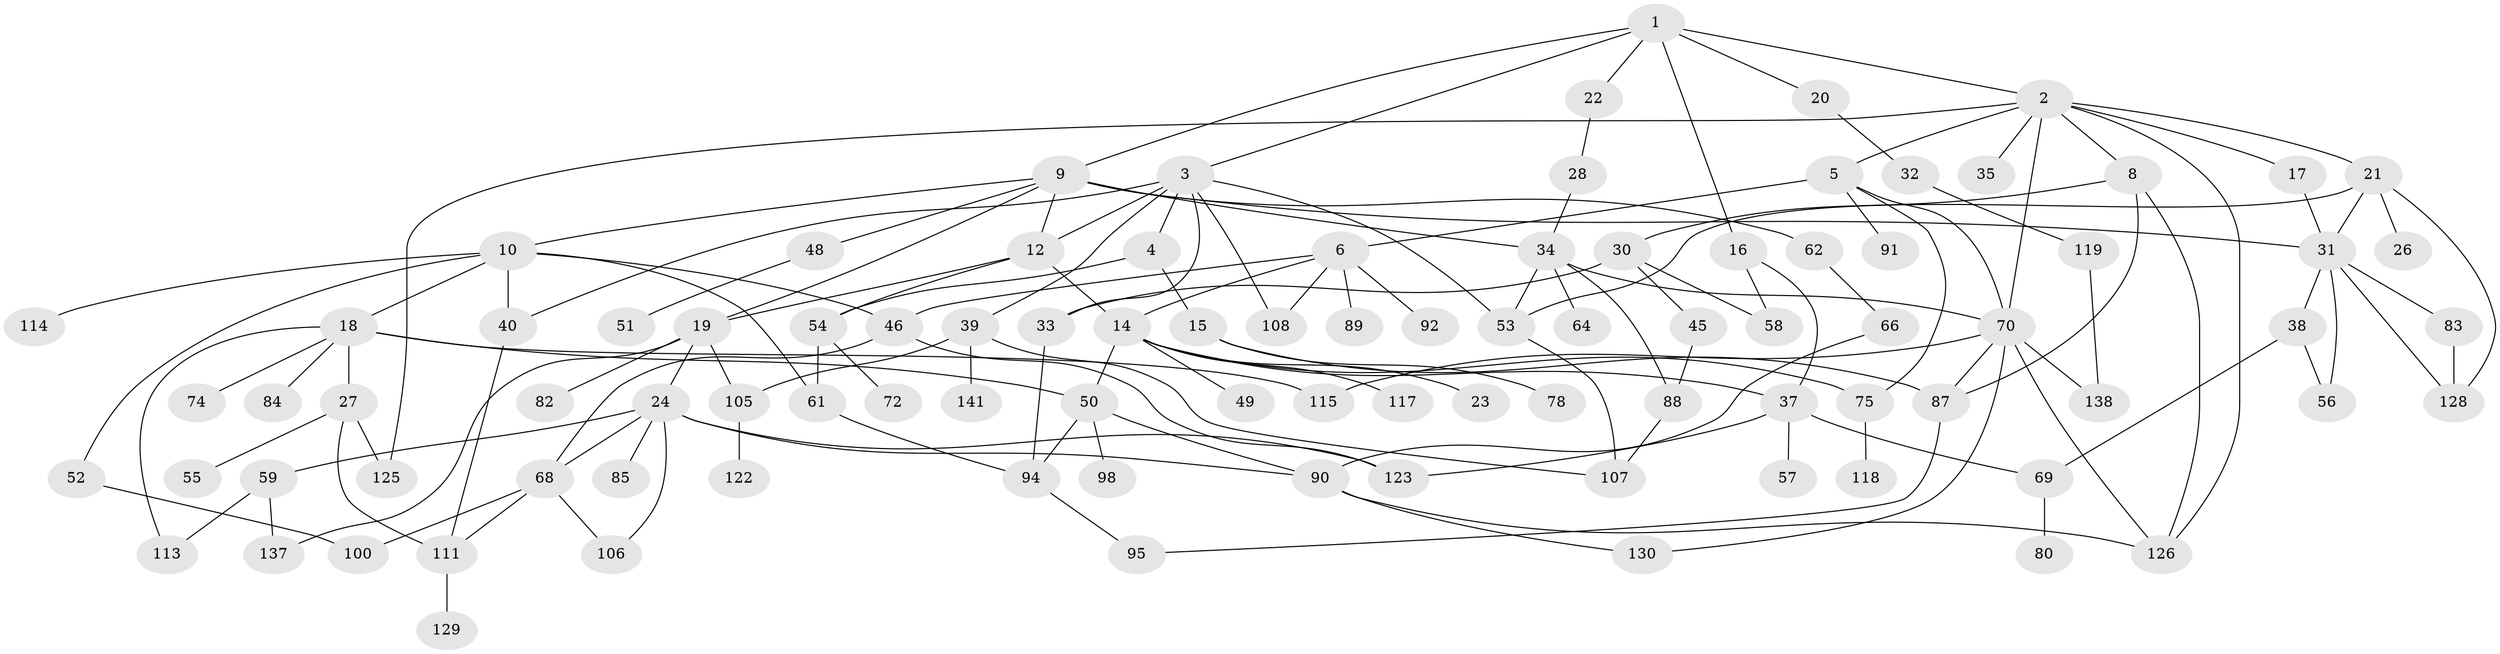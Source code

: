 // original degree distribution, {7: 0.028368794326241134, 5: 0.03546099290780142, 3: 0.2695035460992908, 6: 0.0425531914893617, 4: 0.1276595744680851, 2: 0.2624113475177305, 1: 0.23404255319148937}
// Generated by graph-tools (version 1.1) at 2025/10/02/27/25 16:10:56]
// undirected, 95 vertices, 145 edges
graph export_dot {
graph [start="1"]
  node [color=gray90,style=filled];
  1 [super="+76"];
  2 [super="+7"];
  3 [super="+11"];
  4;
  5 [super="+41"];
  6 [super="+29"];
  8 [super="+13"];
  9 [super="+110"];
  10 [super="+42"];
  12 [super="+44"];
  14 [super="+25"];
  15;
  16;
  17;
  18 [super="+36"];
  19 [super="+47"];
  20;
  21 [super="+140"];
  22 [super="+136"];
  23 [super="+63"];
  24 [super="+71"];
  26;
  27 [super="+79"];
  28;
  30 [super="+43"];
  31 [super="+77"];
  32 [super="+139"];
  33;
  34 [super="+81"];
  35;
  37 [super="+99"];
  38;
  39 [super="+60"];
  40 [super="+120"];
  45;
  46 [super="+86"];
  48;
  49;
  50 [super="+67"];
  51;
  52;
  53;
  54 [super="+96"];
  55;
  56;
  57;
  58;
  59 [super="+65"];
  61 [super="+112"];
  62 [super="+73"];
  64;
  66;
  68 [super="+102"];
  69;
  70 [super="+133"];
  72;
  74;
  75 [super="+104"];
  78;
  80 [super="+116"];
  82;
  83 [super="+93"];
  84;
  85 [super="+101"];
  87 [super="+97"];
  88 [super="+131"];
  89;
  90 [super="+127"];
  91;
  92 [super="+121"];
  94 [super="+109"];
  95 [super="+103"];
  98;
  100;
  105;
  106;
  107;
  108;
  111 [super="+134"];
  113;
  114;
  115;
  117;
  118 [super="+124"];
  119;
  122 [super="+132"];
  123 [super="+135"];
  125;
  126;
  128;
  129;
  130;
  137;
  138;
  141;
  1 -- 2;
  1 -- 3;
  1 -- 9;
  1 -- 16;
  1 -- 20;
  1 -- 22;
  2 -- 5;
  2 -- 8;
  2 -- 17;
  2 -- 35;
  2 -- 21;
  2 -- 70;
  2 -- 125;
  2 -- 126;
  3 -- 4;
  3 -- 33;
  3 -- 108;
  3 -- 53;
  3 -- 12;
  3 -- 39;
  3 -- 40;
  4 -- 15;
  4 -- 54;
  5 -- 6;
  5 -- 75;
  5 -- 91;
  5 -- 70;
  6 -- 14;
  6 -- 89;
  6 -- 92;
  6 -- 108;
  6 -- 46;
  8 -- 30;
  8 -- 126;
  8 -- 87;
  9 -- 10;
  9 -- 31;
  9 -- 48;
  9 -- 62;
  9 -- 19;
  9 -- 34;
  9 -- 12;
  10 -- 18;
  10 -- 40;
  10 -- 61;
  10 -- 46;
  10 -- 52;
  10 -- 114;
  12 -- 19;
  12 -- 14;
  12 -- 54;
  14 -- 23;
  14 -- 49;
  14 -- 50;
  14 -- 117;
  14 -- 75;
  14 -- 37;
  15 -- 78;
  15 -- 87;
  16 -- 37;
  16 -- 58;
  17 -- 31;
  18 -- 27;
  18 -- 84;
  18 -- 50;
  18 -- 113;
  18 -- 115;
  18 -- 74;
  19 -- 24;
  19 -- 105;
  19 -- 137;
  19 -- 82;
  20 -- 32;
  21 -- 26;
  21 -- 53;
  21 -- 128;
  21 -- 31;
  22 -- 28;
  24 -- 59;
  24 -- 106;
  24 -- 123;
  24 -- 85;
  24 -- 90;
  24 -- 68;
  27 -- 55;
  27 -- 125;
  27 -- 111;
  28 -- 34;
  30 -- 58;
  30 -- 33;
  30 -- 45;
  31 -- 38;
  31 -- 83;
  31 -- 128;
  31 -- 56;
  32 -- 119;
  33 -- 94;
  34 -- 64;
  34 -- 53;
  34 -- 70;
  34 -- 88;
  37 -- 57;
  37 -- 123;
  37 -- 69;
  38 -- 56;
  38 -- 69;
  39 -- 107;
  39 -- 105;
  39 -- 141;
  40 -- 111;
  45 -- 88;
  46 -- 68;
  46 -- 123;
  48 -- 51;
  50 -- 94;
  50 -- 98;
  50 -- 90;
  52 -- 100;
  53 -- 107;
  54 -- 72;
  54 -- 61;
  59 -- 113;
  59 -- 137;
  61 -- 94;
  62 -- 66;
  66 -- 90;
  68 -- 100;
  68 -- 106;
  68 -- 111;
  69 -- 80;
  70 -- 115;
  70 -- 138;
  70 -- 130;
  70 -- 126;
  70 -- 87;
  75 -- 118;
  83 -- 128;
  87 -- 95;
  88 -- 107;
  90 -- 126;
  90 -- 130;
  94 -- 95;
  105 -- 122;
  111 -- 129;
  119 -- 138;
}
